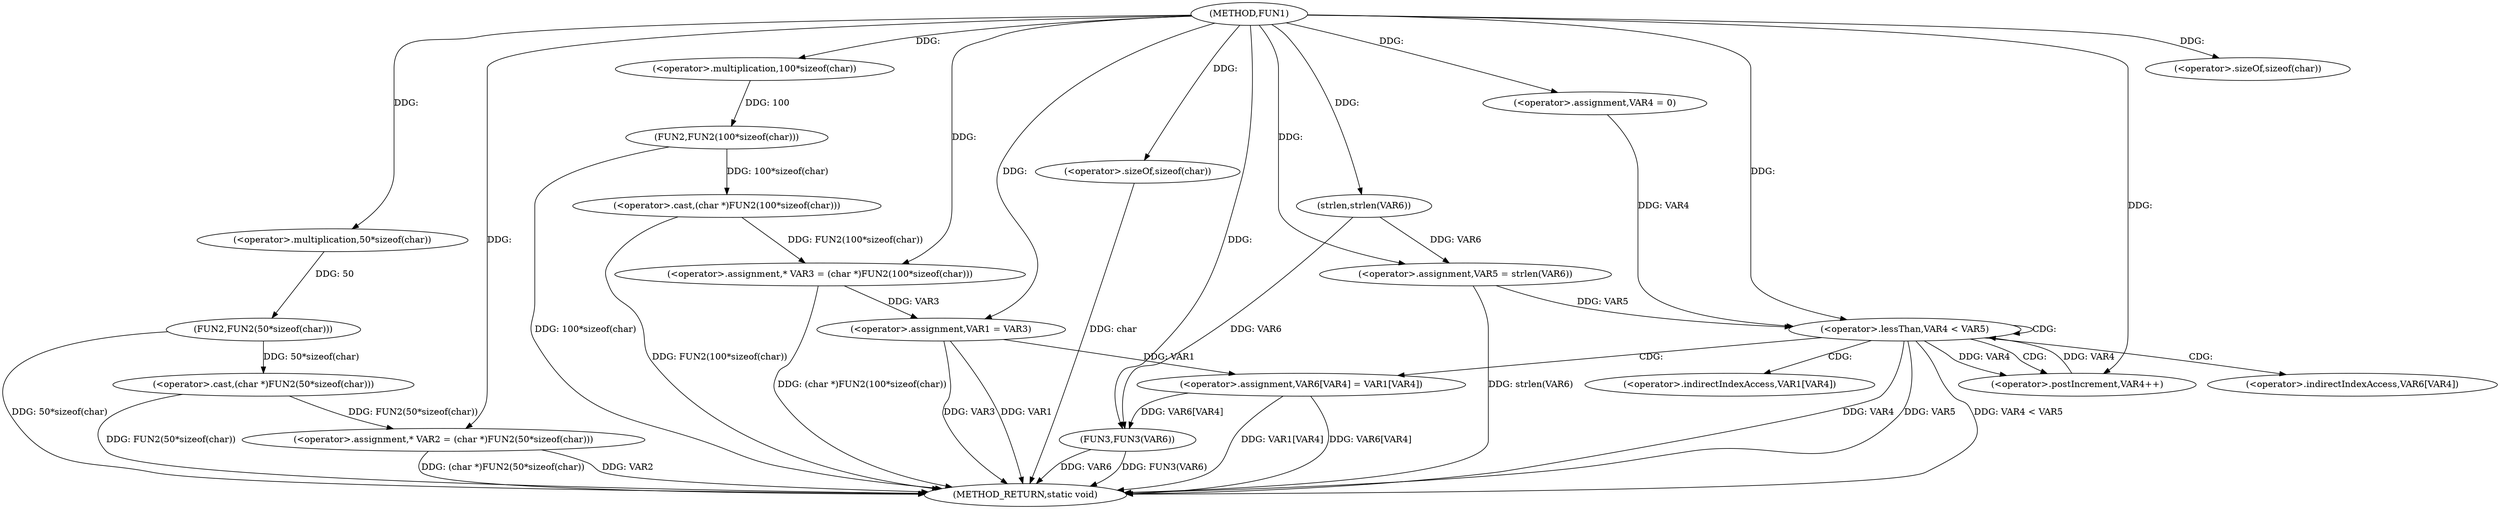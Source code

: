 digraph FUN1 {  
"1000100" [label = "(METHOD,FUN1)" ]
"1000153" [label = "(METHOD_RETURN,static void)" ]
"1000104" [label = "(<operator>.assignment,* VAR2 = (char *)FUN2(50*sizeof(char)))" ]
"1000106" [label = "(<operator>.cast,(char *)FUN2(50*sizeof(char)))" ]
"1000108" [label = "(FUN2,FUN2(50*sizeof(char)))" ]
"1000109" [label = "(<operator>.multiplication,50*sizeof(char))" ]
"1000111" [label = "(<operator>.sizeOf,sizeof(char))" ]
"1000114" [label = "(<operator>.assignment,* VAR3 = (char *)FUN2(100*sizeof(char)))" ]
"1000116" [label = "(<operator>.cast,(char *)FUN2(100*sizeof(char)))" ]
"1000118" [label = "(FUN2,FUN2(100*sizeof(char)))" ]
"1000119" [label = "(<operator>.multiplication,100*sizeof(char))" ]
"1000121" [label = "(<operator>.sizeOf,sizeof(char))" ]
"1000123" [label = "(<operator>.assignment,VAR1 = VAR3)" ]
"1000130" [label = "(<operator>.assignment,VAR5 = strlen(VAR6))" ]
"1000132" [label = "(strlen,strlen(VAR6))" ]
"1000135" [label = "(<operator>.assignment,VAR4 = 0)" ]
"1000138" [label = "(<operator>.lessThan,VAR4 < VAR5)" ]
"1000141" [label = "(<operator>.postIncrement,VAR4++)" ]
"1000144" [label = "(<operator>.assignment,VAR6[VAR4] = VAR1[VAR4])" ]
"1000151" [label = "(FUN3,FUN3(VAR6))" ]
"1000145" [label = "(<operator>.indirectIndexAccess,VAR6[VAR4])" ]
"1000148" [label = "(<operator>.indirectIndexAccess,VAR1[VAR4])" ]
  "1000123" -> "1000153"  [ label = "DDG: VAR3"] 
  "1000106" -> "1000153"  [ label = "DDG: FUN2(50*sizeof(char))"] 
  "1000151" -> "1000153"  [ label = "DDG: FUN3(VAR6)"] 
  "1000104" -> "1000153"  [ label = "DDG: VAR2"] 
  "1000144" -> "1000153"  [ label = "DDG: VAR1[VAR4]"] 
  "1000116" -> "1000153"  [ label = "DDG: FUN2(100*sizeof(char))"] 
  "1000138" -> "1000153"  [ label = "DDG: VAR4 < VAR5"] 
  "1000118" -> "1000153"  [ label = "DDG: 100*sizeof(char)"] 
  "1000114" -> "1000153"  [ label = "DDG: (char *)FUN2(100*sizeof(char))"] 
  "1000123" -> "1000153"  [ label = "DDG: VAR1"] 
  "1000130" -> "1000153"  [ label = "DDG: strlen(VAR6)"] 
  "1000138" -> "1000153"  [ label = "DDG: VAR4"] 
  "1000138" -> "1000153"  [ label = "DDG: VAR5"] 
  "1000151" -> "1000153"  [ label = "DDG: VAR6"] 
  "1000121" -> "1000153"  [ label = "DDG: char"] 
  "1000144" -> "1000153"  [ label = "DDG: VAR6[VAR4]"] 
  "1000104" -> "1000153"  [ label = "DDG: (char *)FUN2(50*sizeof(char))"] 
  "1000108" -> "1000153"  [ label = "DDG: 50*sizeof(char)"] 
  "1000106" -> "1000104"  [ label = "DDG: FUN2(50*sizeof(char))"] 
  "1000100" -> "1000104"  [ label = "DDG: "] 
  "1000108" -> "1000106"  [ label = "DDG: 50*sizeof(char)"] 
  "1000109" -> "1000108"  [ label = "DDG: 50"] 
  "1000100" -> "1000109"  [ label = "DDG: "] 
  "1000100" -> "1000111"  [ label = "DDG: "] 
  "1000116" -> "1000114"  [ label = "DDG: FUN2(100*sizeof(char))"] 
  "1000100" -> "1000114"  [ label = "DDG: "] 
  "1000118" -> "1000116"  [ label = "DDG: 100*sizeof(char)"] 
  "1000119" -> "1000118"  [ label = "DDG: 100"] 
  "1000100" -> "1000119"  [ label = "DDG: "] 
  "1000100" -> "1000121"  [ label = "DDG: "] 
  "1000114" -> "1000123"  [ label = "DDG: VAR3"] 
  "1000100" -> "1000123"  [ label = "DDG: "] 
  "1000132" -> "1000130"  [ label = "DDG: VAR6"] 
  "1000100" -> "1000130"  [ label = "DDG: "] 
  "1000100" -> "1000132"  [ label = "DDG: "] 
  "1000100" -> "1000135"  [ label = "DDG: "] 
  "1000141" -> "1000138"  [ label = "DDG: VAR4"] 
  "1000135" -> "1000138"  [ label = "DDG: VAR4"] 
  "1000100" -> "1000138"  [ label = "DDG: "] 
  "1000130" -> "1000138"  [ label = "DDG: VAR5"] 
  "1000138" -> "1000141"  [ label = "DDG: VAR4"] 
  "1000100" -> "1000141"  [ label = "DDG: "] 
  "1000123" -> "1000144"  [ label = "DDG: VAR1"] 
  "1000132" -> "1000151"  [ label = "DDG: VAR6"] 
  "1000144" -> "1000151"  [ label = "DDG: VAR6[VAR4]"] 
  "1000100" -> "1000151"  [ label = "DDG: "] 
  "1000138" -> "1000141"  [ label = "CDG: "] 
  "1000138" -> "1000145"  [ label = "CDG: "] 
  "1000138" -> "1000148"  [ label = "CDG: "] 
  "1000138" -> "1000144"  [ label = "CDG: "] 
  "1000138" -> "1000138"  [ label = "CDG: "] 
}
